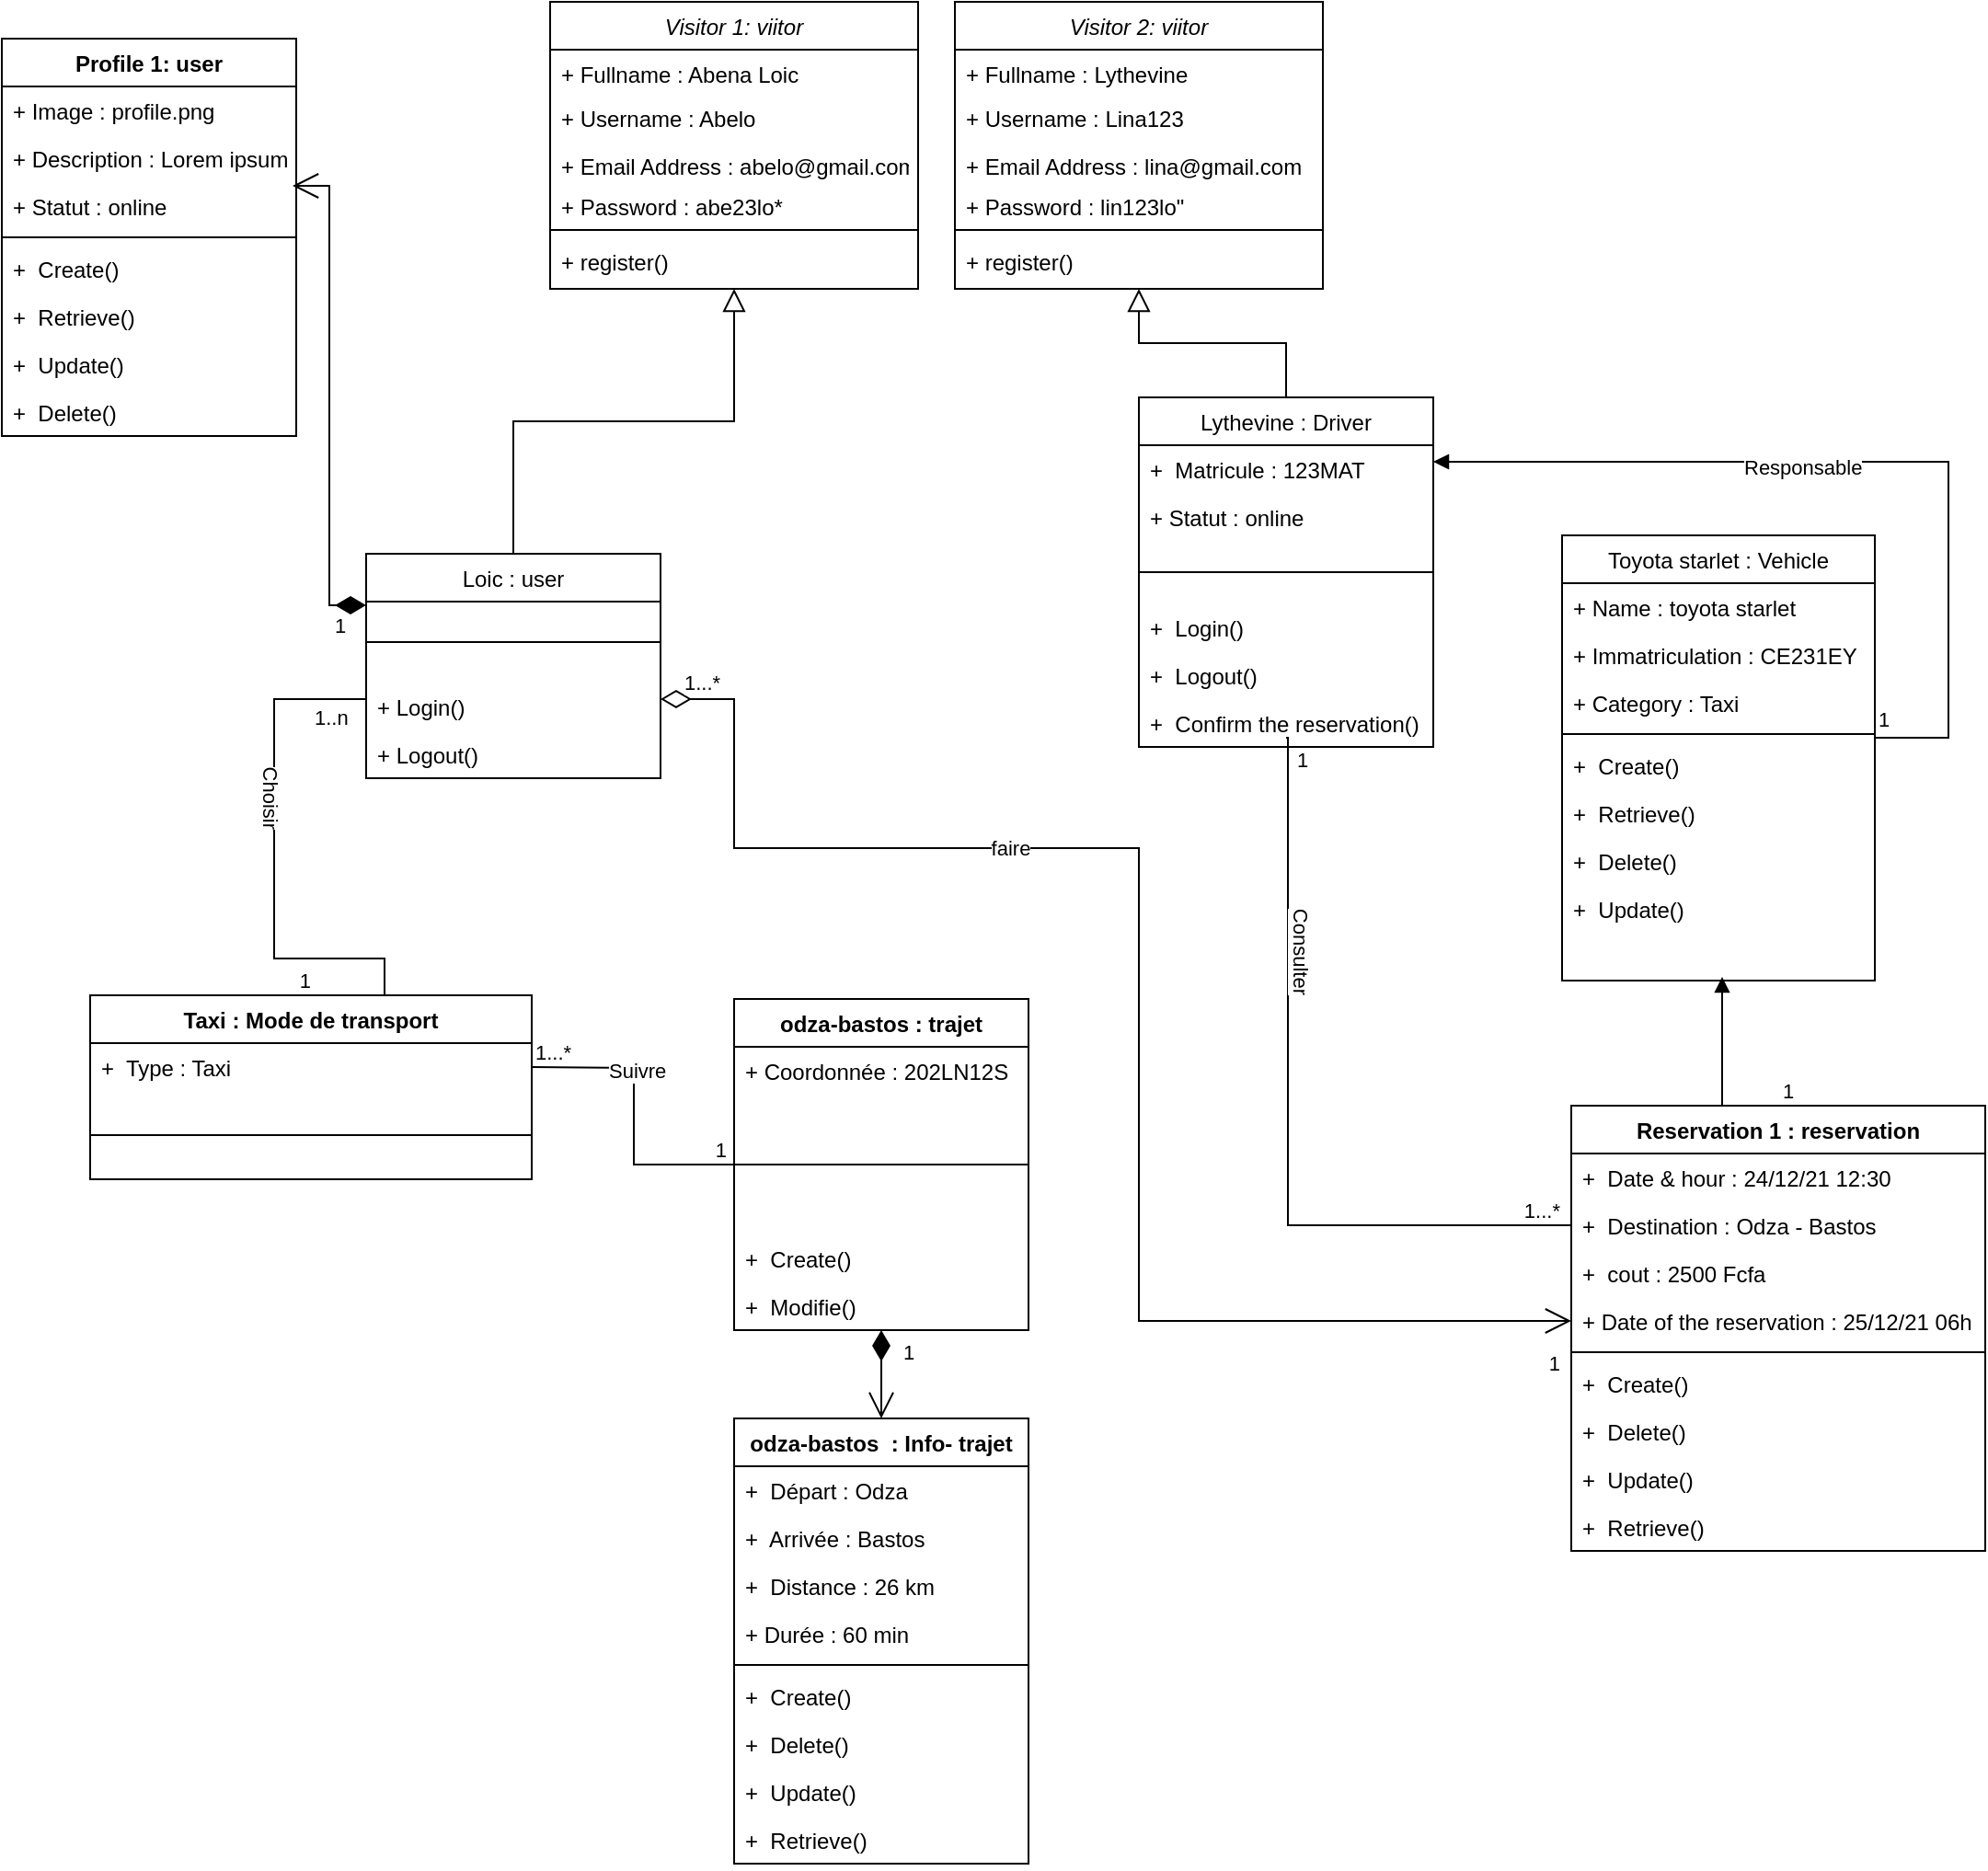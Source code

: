 <mxfile version="18.0.6" type="device"><diagram id="TKgW1neII43O2GFXmkSF" name="Page-1"><mxGraphModel dx="1108" dy="553" grid="1" gridSize="10" guides="1" tooltips="1" connect="1" arrows="1" fold="1" page="1" pageScale="1" pageWidth="827" pageHeight="1169" math="0" shadow="0"><root><mxCell id="0"/><mxCell id="1" parent="0"/><mxCell id="OXYO7yLGoxet0x1lUH0--1" value="Visitor 1: viitor" style="swimlane;fontStyle=2;align=center;verticalAlign=top;childLayout=stackLayout;horizontal=1;startSize=26;horizontalStack=0;resizeParent=1;resizeLast=0;collapsible=1;marginBottom=0;rounded=0;shadow=0;strokeWidth=1;" parent="1" vertex="1"><mxGeometry x="300" y="60" width="200" height="156" as="geometry"><mxRectangle x="230" y="140" width="160" height="26" as="alternateBounds"/></mxGeometry></mxCell><mxCell id="OXYO7yLGoxet0x1lUH0--2" value="+ Fullname : Abena Loic" style="text;align=left;verticalAlign=top;spacingLeft=4;spacingRight=4;overflow=hidden;rotatable=0;points=[[0,0.5],[1,0.5]];portConstraint=eastwest;" parent="OXYO7yLGoxet0x1lUH0--1" vertex="1"><mxGeometry y="26" width="200" height="24" as="geometry"/></mxCell><mxCell id="OXYO7yLGoxet0x1lUH0--3" value="+ Username : Abelo" style="text;align=left;verticalAlign=top;spacingLeft=4;spacingRight=4;overflow=hidden;rotatable=0;points=[[0,0.5],[1,0.5]];portConstraint=eastwest;rounded=0;shadow=0;html=0;" parent="OXYO7yLGoxet0x1lUH0--1" vertex="1"><mxGeometry y="50" width="200" height="26" as="geometry"/></mxCell><mxCell id="OXYO7yLGoxet0x1lUH0--4" value="+ Email Address : abelo@gmail.com" style="text;align=left;verticalAlign=top;spacingLeft=4;spacingRight=4;overflow=hidden;rotatable=0;points=[[0,0.5],[1,0.5]];portConstraint=eastwest;rounded=0;shadow=0;html=0;" parent="OXYO7yLGoxet0x1lUH0--1" vertex="1"><mxGeometry y="76" width="200" height="22" as="geometry"/></mxCell><mxCell id="OXYO7yLGoxet0x1lUH0--5" value="+ Password : abe23lo*" style="text;align=left;verticalAlign=top;spacingLeft=4;spacingRight=4;overflow=hidden;rotatable=0;points=[[0,0.5],[1,0.5]];portConstraint=eastwest;rounded=0;shadow=0;html=0;" parent="OXYO7yLGoxet0x1lUH0--1" vertex="1"><mxGeometry y="98" width="200" height="22" as="geometry"/></mxCell><mxCell id="OXYO7yLGoxet0x1lUH0--6" value="" style="line;html=1;strokeWidth=1;align=left;verticalAlign=middle;spacingTop=-1;spacingLeft=3;spacingRight=3;rotatable=0;labelPosition=right;points=[];portConstraint=eastwest;" parent="OXYO7yLGoxet0x1lUH0--1" vertex="1"><mxGeometry y="120" width="200" height="8" as="geometry"/></mxCell><mxCell id="OXYO7yLGoxet0x1lUH0--7" value="+ register()" style="text;align=left;verticalAlign=top;spacingLeft=4;spacingRight=4;overflow=hidden;rotatable=0;points=[[0,0.5],[1,0.5]];portConstraint=eastwest;" parent="OXYO7yLGoxet0x1lUH0--1" vertex="1"><mxGeometry y="128" width="200" height="26" as="geometry"/></mxCell><mxCell id="OXYO7yLGoxet0x1lUH0--8" value="Loic : user" style="swimlane;fontStyle=0;align=center;verticalAlign=top;childLayout=stackLayout;horizontal=1;startSize=26;horizontalStack=0;resizeParent=1;resizeLast=0;collapsible=1;marginBottom=0;rounded=0;shadow=0;strokeWidth=1;" parent="1" vertex="1"><mxGeometry x="200" y="360" width="160" height="122" as="geometry"><mxRectangle x="130" y="380" width="160" height="26" as="alternateBounds"/></mxGeometry></mxCell><mxCell id="OXYO7yLGoxet0x1lUH0--11" value="" style="line;html=1;strokeWidth=1;align=left;verticalAlign=middle;spacingTop=-1;spacingLeft=3;spacingRight=3;rotatable=0;labelPosition=right;points=[];portConstraint=eastwest;" parent="OXYO7yLGoxet0x1lUH0--8" vertex="1"><mxGeometry y="26" width="160" height="44" as="geometry"/></mxCell><mxCell id="OXYO7yLGoxet0x1lUH0--12" value="+ Login()" style="text;align=left;verticalAlign=top;spacingLeft=4;spacingRight=4;overflow=hidden;rotatable=0;points=[[0,0.5],[1,0.5]];portConstraint=eastwest;fontStyle=0;strokeWidth=0;" parent="OXYO7yLGoxet0x1lUH0--8" vertex="1"><mxGeometry y="70" width="160" height="26" as="geometry"/></mxCell><mxCell id="OXYO7yLGoxet0x1lUH0--13" value="+ Logout()" style="text;align=left;verticalAlign=top;spacingLeft=4;spacingRight=4;overflow=hidden;rotatable=0;points=[[0,0.5],[1,0.5]];portConstraint=eastwest;" parent="OXYO7yLGoxet0x1lUH0--8" vertex="1"><mxGeometry y="96" width="160" height="26" as="geometry"/></mxCell><mxCell id="OXYO7yLGoxet0x1lUH0--14" value="" style="endArrow=block;endSize=10;endFill=0;shadow=0;strokeWidth=1;rounded=0;edgeStyle=elbowEdgeStyle;elbow=vertical;" parent="1" source="OXYO7yLGoxet0x1lUH0--8" target="OXYO7yLGoxet0x1lUH0--1" edge="1"><mxGeometry width="160" relative="1" as="geometry"><mxPoint x="200" y="203" as="sourcePoint"/><mxPoint x="200" y="203" as="targetPoint"/></mxGeometry></mxCell><mxCell id="OXYO7yLGoxet0x1lUH0--15" value="Lythevine : Driver" style="swimlane;fontStyle=0;align=center;verticalAlign=top;childLayout=stackLayout;horizontal=1;startSize=26;horizontalStack=0;resizeParent=1;resizeLast=0;collapsible=1;marginBottom=0;rounded=0;shadow=0;strokeWidth=1;" parent="1" vertex="1"><mxGeometry x="620" y="275" width="160" height="190" as="geometry"><mxRectangle x="620" y="270" width="170" height="26" as="alternateBounds"/></mxGeometry></mxCell><mxCell id="OXYO7yLGoxet0x1lUH0--16" value="+  Matricule : 123MAT" style="text;strokeColor=none;fillColor=none;align=left;verticalAlign=top;spacingLeft=4;spacingRight=4;overflow=hidden;rotatable=0;points=[[0,0.5],[1,0.5]];portConstraint=eastwest;" parent="OXYO7yLGoxet0x1lUH0--15" vertex="1"><mxGeometry y="26" width="160" height="26" as="geometry"/></mxCell><mxCell id="OXYO7yLGoxet0x1lUH0--17" value="+ Statut : online" style="text;strokeColor=none;fillColor=none;align=left;verticalAlign=top;spacingLeft=4;spacingRight=4;overflow=hidden;rotatable=0;points=[[0,0.5],[1,0.5]];portConstraint=eastwest;" parent="OXYO7yLGoxet0x1lUH0--15" vertex="1"><mxGeometry y="52" width="160" height="26" as="geometry"/></mxCell><mxCell id="OXYO7yLGoxet0x1lUH0--18" value="" style="line;html=1;strokeWidth=1;align=left;verticalAlign=middle;spacingTop=-1;spacingLeft=3;spacingRight=3;rotatable=0;labelPosition=right;points=[];portConstraint=eastwest;" parent="OXYO7yLGoxet0x1lUH0--15" vertex="1"><mxGeometry y="78" width="160" height="34" as="geometry"/></mxCell><mxCell id="OXYO7yLGoxet0x1lUH0--19" value="+  Login()" style="text;strokeColor=none;fillColor=none;align=left;verticalAlign=top;spacingLeft=4;spacingRight=4;overflow=hidden;rotatable=0;points=[[0,0.5],[1,0.5]];portConstraint=eastwest;" parent="OXYO7yLGoxet0x1lUH0--15" vertex="1"><mxGeometry y="112" width="160" height="26" as="geometry"/></mxCell><mxCell id="OXYO7yLGoxet0x1lUH0--20" value="+  Logout()" style="text;strokeColor=none;fillColor=none;align=left;verticalAlign=top;spacingLeft=4;spacingRight=4;overflow=hidden;rotatable=0;points=[[0,0.5],[1,0.5]];portConstraint=eastwest;" parent="OXYO7yLGoxet0x1lUH0--15" vertex="1"><mxGeometry y="138" width="160" height="26" as="geometry"/></mxCell><mxCell id="OXYO7yLGoxet0x1lUH0--21" value="+  Confirm the reservation()" style="text;strokeColor=none;fillColor=none;align=left;verticalAlign=top;spacingLeft=4;spacingRight=4;overflow=hidden;rotatable=0;points=[[0,0.5],[1,0.5]];portConstraint=eastwest;" parent="OXYO7yLGoxet0x1lUH0--15" vertex="1"><mxGeometry y="164" width="160" height="26" as="geometry"/></mxCell><mxCell id="OXYO7yLGoxet0x1lUH0--22" value="" style="endArrow=block;endSize=10;endFill=0;shadow=0;strokeWidth=1;rounded=0;edgeStyle=elbowEdgeStyle;elbow=vertical;entryX=0.5;entryY=1;entryDx=0;entryDy=0;" parent="1" source="OXYO7yLGoxet0x1lUH0--15" target="6nQLQMiwPq6aATkQqMNQ-1" edge="1"><mxGeometry width="160" relative="1" as="geometry"><mxPoint x="210" y="373" as="sourcePoint"/><mxPoint x="310" y="271" as="targetPoint"/></mxGeometry></mxCell><mxCell id="OXYO7yLGoxet0x1lUH0--23" value="Toyota starlet : Vehicle" style="swimlane;fontStyle=0;align=center;verticalAlign=top;childLayout=stackLayout;horizontal=1;startSize=26;horizontalStack=0;resizeParent=1;resizeLast=0;collapsible=1;marginBottom=0;rounded=0;shadow=0;strokeWidth=1;" parent="1" vertex="1"><mxGeometry x="850" y="350" width="170" height="242" as="geometry"><mxRectangle x="550" y="140" width="160" height="26" as="alternateBounds"/></mxGeometry></mxCell><mxCell id="OXYO7yLGoxet0x1lUH0--24" value="+ Name : toyota starlet" style="text;align=left;verticalAlign=top;spacingLeft=4;spacingRight=4;overflow=hidden;rotatable=0;points=[[0,0.5],[1,0.5]];portConstraint=eastwest;" parent="OXYO7yLGoxet0x1lUH0--23" vertex="1"><mxGeometry y="26" width="170" height="26" as="geometry"/></mxCell><mxCell id="OXYO7yLGoxet0x1lUH0--25" value="+ Immatriculation : CE231EY" style="text;align=left;verticalAlign=top;spacingLeft=4;spacingRight=4;overflow=hidden;rotatable=0;points=[[0,0.5],[1,0.5]];portConstraint=eastwest;rounded=0;shadow=0;html=0;" parent="OXYO7yLGoxet0x1lUH0--23" vertex="1"><mxGeometry y="52" width="170" height="26" as="geometry"/></mxCell><mxCell id="OXYO7yLGoxet0x1lUH0--26" value="+ Category : Taxi" style="text;align=left;verticalAlign=top;spacingLeft=4;spacingRight=4;overflow=hidden;rotatable=0;points=[[0,0.5],[1,0.5]];portConstraint=eastwest;rounded=0;shadow=0;html=0;" parent="OXYO7yLGoxet0x1lUH0--23" vertex="1"><mxGeometry y="78" width="170" height="26" as="geometry"/></mxCell><mxCell id="OXYO7yLGoxet0x1lUH0--27" value="" style="line;html=1;strokeWidth=1;align=left;verticalAlign=middle;spacingTop=-1;spacingLeft=3;spacingRight=3;rotatable=0;labelPosition=right;points=[];portConstraint=eastwest;" parent="OXYO7yLGoxet0x1lUH0--23" vertex="1"><mxGeometry y="104" width="170" height="8" as="geometry"/></mxCell><mxCell id="OXYO7yLGoxet0x1lUH0--28" value="+  Create()" style="text;strokeColor=none;fillColor=none;align=left;verticalAlign=top;spacingLeft=4;spacingRight=4;overflow=hidden;rotatable=0;points=[[0,0.5],[1,0.5]];portConstraint=eastwest;" parent="OXYO7yLGoxet0x1lUH0--23" vertex="1"><mxGeometry y="112" width="170" height="26" as="geometry"/></mxCell><mxCell id="OXYO7yLGoxet0x1lUH0--30" value="+  Retrieve()" style="text;strokeColor=none;fillColor=none;align=left;verticalAlign=top;spacingLeft=4;spacingRight=4;overflow=hidden;rotatable=0;points=[[0,0.5],[1,0.5]];portConstraint=eastwest;" parent="OXYO7yLGoxet0x1lUH0--23" vertex="1"><mxGeometry y="138" width="170" height="26" as="geometry"/></mxCell><mxCell id="OXYO7yLGoxet0x1lUH0--31" value="+  Delete()" style="text;strokeColor=none;fillColor=none;align=left;verticalAlign=top;spacingLeft=4;spacingRight=4;overflow=hidden;rotatable=0;points=[[0,0.5],[1,0.5]];portConstraint=eastwest;" parent="OXYO7yLGoxet0x1lUH0--23" vertex="1"><mxGeometry y="164" width="170" height="26" as="geometry"/></mxCell><mxCell id="OXYO7yLGoxet0x1lUH0--32" value="+  Update()" style="text;strokeColor=none;fillColor=none;align=left;verticalAlign=top;spacingLeft=4;spacingRight=4;overflow=hidden;rotatable=0;points=[[0,0.5],[1,0.5]];portConstraint=eastwest;" parent="OXYO7yLGoxet0x1lUH0--23" vertex="1"><mxGeometry y="190" width="170" height="26" as="geometry"/></mxCell><mxCell id="OXYO7yLGoxet0x1lUH0--33" value="Profile 1: user&#10;" style="swimlane;fontStyle=1;align=center;verticalAlign=top;childLayout=stackLayout;horizontal=1;startSize=26;horizontalStack=0;resizeParent=1;resizeParentMax=0;resizeLast=0;collapsible=1;marginBottom=0;strokeWidth=1;" parent="1" vertex="1"><mxGeometry x="2" y="80" width="160" height="216" as="geometry"><mxRectangle x="50" y="200" width="70" height="26" as="alternateBounds"/></mxGeometry></mxCell><mxCell id="OXYO7yLGoxet0x1lUH0--34" value="+ Image : profile.png" style="text;strokeColor=none;fillColor=none;align=left;verticalAlign=top;spacingLeft=4;spacingRight=4;overflow=hidden;rotatable=0;points=[[0,0.5],[1,0.5]];portConstraint=eastwest;" parent="OXYO7yLGoxet0x1lUH0--33" vertex="1"><mxGeometry y="26" width="160" height="26" as="geometry"/></mxCell><mxCell id="OXYO7yLGoxet0x1lUH0--35" value="+ Description : Lorem ipsum" style="text;strokeColor=none;fillColor=none;align=left;verticalAlign=top;spacingLeft=4;spacingRight=4;overflow=hidden;rotatable=0;points=[[0,0.5],[1,0.5]];portConstraint=eastwest;" parent="OXYO7yLGoxet0x1lUH0--33" vertex="1"><mxGeometry y="52" width="160" height="26" as="geometry"/></mxCell><mxCell id="OXYO7yLGoxet0x1lUH0--36" value="+ Statut : online" style="text;strokeColor=none;fillColor=none;align=left;verticalAlign=top;spacingLeft=4;spacingRight=4;overflow=hidden;rotatable=0;points=[[0,0.5],[1,0.5]];portConstraint=eastwest;" parent="OXYO7yLGoxet0x1lUH0--33" vertex="1"><mxGeometry y="78" width="160" height="26" as="geometry"/></mxCell><mxCell id="OXYO7yLGoxet0x1lUH0--37" value="" style="line;strokeWidth=1;fillColor=none;align=left;verticalAlign=middle;spacingTop=-1;spacingLeft=3;spacingRight=3;rotatable=0;labelPosition=right;points=[];portConstraint=eastwest;" parent="OXYO7yLGoxet0x1lUH0--33" vertex="1"><mxGeometry y="104" width="160" height="8" as="geometry"/></mxCell><mxCell id="OXYO7yLGoxet0x1lUH0--38" value="+  Create()" style="text;strokeColor=none;fillColor=none;align=left;verticalAlign=top;spacingLeft=4;spacingRight=4;overflow=hidden;rotatable=0;points=[[0,0.5],[1,0.5]];portConstraint=eastwest;" parent="OXYO7yLGoxet0x1lUH0--33" vertex="1"><mxGeometry y="112" width="160" height="26" as="geometry"/></mxCell><mxCell id="OXYO7yLGoxet0x1lUH0--39" value="+  Retrieve()" style="text;strokeColor=none;fillColor=none;align=left;verticalAlign=top;spacingLeft=4;spacingRight=4;overflow=hidden;rotatable=0;points=[[0,0.5],[1,0.5]];portConstraint=eastwest;" parent="OXYO7yLGoxet0x1lUH0--33" vertex="1"><mxGeometry y="138" width="160" height="26" as="geometry"/></mxCell><mxCell id="OXYO7yLGoxet0x1lUH0--40" value="+  Update()" style="text;strokeColor=none;fillColor=none;align=left;verticalAlign=top;spacingLeft=4;spacingRight=4;overflow=hidden;rotatable=0;points=[[0,0.5],[1,0.5]];portConstraint=eastwest;" parent="OXYO7yLGoxet0x1lUH0--33" vertex="1"><mxGeometry y="164" width="160" height="26" as="geometry"/></mxCell><mxCell id="OXYO7yLGoxet0x1lUH0--41" value="+  Delete()" style="text;strokeColor=none;fillColor=none;align=left;verticalAlign=top;spacingLeft=4;spacingRight=4;overflow=hidden;rotatable=0;points=[[0,0.5],[1,0.5]];portConstraint=eastwest;" parent="OXYO7yLGoxet0x1lUH0--33" vertex="1"><mxGeometry y="190" width="160" height="26" as="geometry"/></mxCell><mxCell id="OXYO7yLGoxet0x1lUH0--42" value="1" style="endArrow=open;html=1;endSize=12;startArrow=diamondThin;startSize=14;startFill=1;edgeStyle=orthogonalEdgeStyle;align=left;verticalAlign=bottom;rounded=0;" parent="1" source="OXYO7yLGoxet0x1lUH0--11" edge="1"><mxGeometry x="-0.855" y="20" relative="1" as="geometry"><mxPoint x="180" y="388" as="sourcePoint"/><mxPoint x="160" y="160" as="targetPoint"/><Array as="points"><mxPoint x="180" y="388"/><mxPoint x="180" y="160"/></Array><mxPoint as="offset"/></mxGeometry></mxCell><mxCell id="OXYO7yLGoxet0x1lUH0--43" value="odza-bastos  : Info- trajet" style="swimlane;fontStyle=1;align=center;verticalAlign=top;childLayout=stackLayout;horizontal=1;startSize=26;horizontalStack=0;resizeParent=1;resizeParentMax=0;resizeLast=0;collapsible=1;marginBottom=0;strokeWidth=1;" parent="1" vertex="1"><mxGeometry x="400" y="830" width="160" height="242" as="geometry"/></mxCell><mxCell id="OXYO7yLGoxet0x1lUH0--44" value="+  Départ : Odza" style="text;strokeColor=none;fillColor=none;align=left;verticalAlign=top;spacingLeft=4;spacingRight=4;overflow=hidden;rotatable=0;points=[[0,0.5],[1,0.5]];portConstraint=eastwest;" parent="OXYO7yLGoxet0x1lUH0--43" vertex="1"><mxGeometry y="26" width="160" height="26" as="geometry"/></mxCell><mxCell id="OXYO7yLGoxet0x1lUH0--45" value="+  Arrivée : Bastos" style="text;strokeColor=none;fillColor=none;align=left;verticalAlign=top;spacingLeft=4;spacingRight=4;overflow=hidden;rotatable=0;points=[[0,0.5],[1,0.5]];portConstraint=eastwest;" parent="OXYO7yLGoxet0x1lUH0--43" vertex="1"><mxGeometry y="52" width="160" height="26" as="geometry"/></mxCell><mxCell id="OXYO7yLGoxet0x1lUH0--46" value="+  Distance : 26 km" style="text;strokeColor=none;fillColor=none;align=left;verticalAlign=top;spacingLeft=4;spacingRight=4;overflow=hidden;rotatable=0;points=[[0,0.5],[1,0.5]];portConstraint=eastwest;" parent="OXYO7yLGoxet0x1lUH0--43" vertex="1"><mxGeometry y="78" width="160" height="26" as="geometry"/></mxCell><mxCell id="OXYO7yLGoxet0x1lUH0--47" value="+ Durée : 60 min" style="text;strokeColor=none;fillColor=none;align=left;verticalAlign=top;spacingLeft=4;spacingRight=4;overflow=hidden;rotatable=0;points=[[0,0.5],[1,0.5]];portConstraint=eastwest;" parent="OXYO7yLGoxet0x1lUH0--43" vertex="1"><mxGeometry y="104" width="160" height="26" as="geometry"/></mxCell><mxCell id="OXYO7yLGoxet0x1lUH0--48" value="" style="line;strokeWidth=1;fillColor=none;align=left;verticalAlign=middle;spacingTop=-1;spacingLeft=3;spacingRight=3;rotatable=0;labelPosition=right;points=[];portConstraint=eastwest;" parent="OXYO7yLGoxet0x1lUH0--43" vertex="1"><mxGeometry y="130" width="160" height="8" as="geometry"/></mxCell><mxCell id="OXYO7yLGoxet0x1lUH0--49" value="+  Create()" style="text;strokeColor=none;fillColor=none;align=left;verticalAlign=top;spacingLeft=4;spacingRight=4;overflow=hidden;rotatable=0;points=[[0,0.5],[1,0.5]];portConstraint=eastwest;" parent="OXYO7yLGoxet0x1lUH0--43" vertex="1"><mxGeometry y="138" width="160" height="26" as="geometry"/></mxCell><mxCell id="OXYO7yLGoxet0x1lUH0--50" value="+  Delete()" style="text;strokeColor=none;fillColor=none;align=left;verticalAlign=top;spacingLeft=4;spacingRight=4;overflow=hidden;rotatable=0;points=[[0,0.5],[1,0.5]];portConstraint=eastwest;" parent="OXYO7yLGoxet0x1lUH0--43" vertex="1"><mxGeometry y="164" width="160" height="26" as="geometry"/></mxCell><mxCell id="OXYO7yLGoxet0x1lUH0--51" value="+  Update()" style="text;strokeColor=none;fillColor=none;align=left;verticalAlign=top;spacingLeft=4;spacingRight=4;overflow=hidden;rotatable=0;points=[[0,0.5],[1,0.5]];portConstraint=eastwest;" parent="OXYO7yLGoxet0x1lUH0--43" vertex="1"><mxGeometry y="190" width="160" height="26" as="geometry"/></mxCell><mxCell id="OXYO7yLGoxet0x1lUH0--52" value="+  Retrieve()" style="text;strokeColor=none;fillColor=none;align=left;verticalAlign=top;spacingLeft=4;spacingRight=4;overflow=hidden;rotatable=0;points=[[0,0.5],[1,0.5]];portConstraint=eastwest;" parent="OXYO7yLGoxet0x1lUH0--43" vertex="1"><mxGeometry y="216" width="160" height="26" as="geometry"/></mxCell><mxCell id="OXYO7yLGoxet0x1lUH0--53" value="Responsable" style="endArrow=block;endFill=1;html=1;edgeStyle=orthogonalEdgeStyle;align=left;verticalAlign=top;rounded=0;exitX=1;exitY=1.038;exitDx=0;exitDy=0;exitPerimeter=0;" parent="1" edge="1"><mxGeometry x="0.293" y="-10" relative="1" as="geometry"><mxPoint x="1020" y="458.988" as="sourcePoint"/><mxPoint x="780" y="310" as="targetPoint"/><Array as="points"><mxPoint x="1020" y="460"/><mxPoint x="1060" y="460"/><mxPoint x="1060" y="310"/></Array><mxPoint as="offset"/></mxGeometry></mxCell><mxCell id="OXYO7yLGoxet0x1lUH0--54" value="1" style="edgeLabel;resizable=0;html=1;align=left;verticalAlign=bottom;strokeWidth=1;" parent="OXYO7yLGoxet0x1lUH0--53" connectable="0" vertex="1"><mxGeometry x="-1" relative="1" as="geometry"/></mxCell><mxCell id="OXYO7yLGoxet0x1lUH0--55" value="Reservation 1 : reservation" style="swimlane;fontStyle=1;align=center;verticalAlign=top;childLayout=stackLayout;horizontal=1;startSize=26;horizontalStack=0;resizeParent=1;resizeParentMax=0;resizeLast=0;collapsible=1;marginBottom=0;strokeWidth=1;" parent="1" vertex="1"><mxGeometry x="855" y="660" width="225" height="242" as="geometry"/></mxCell><mxCell id="OXYO7yLGoxet0x1lUH0--56" value="+  Date &amp; hour : 24/12/21 12:30" style="text;strokeColor=none;fillColor=none;align=left;verticalAlign=top;spacingLeft=4;spacingRight=4;overflow=hidden;rotatable=0;points=[[0,0.5],[1,0.5]];portConstraint=eastwest;" parent="OXYO7yLGoxet0x1lUH0--55" vertex="1"><mxGeometry y="26" width="225" height="26" as="geometry"/></mxCell><mxCell id="OXYO7yLGoxet0x1lUH0--57" value="+  Destination : Odza - Bastos" style="text;strokeColor=none;fillColor=none;align=left;verticalAlign=top;spacingLeft=4;spacingRight=4;overflow=hidden;rotatable=0;points=[[0,0.5],[1,0.5]];portConstraint=eastwest;" parent="OXYO7yLGoxet0x1lUH0--55" vertex="1"><mxGeometry y="52" width="225" height="26" as="geometry"/></mxCell><mxCell id="OXYO7yLGoxet0x1lUH0--58" value="+  cout : 2500 Fcfa " style="text;strokeColor=none;fillColor=none;align=left;verticalAlign=top;spacingLeft=4;spacingRight=4;overflow=hidden;rotatable=0;points=[[0,0.5],[1,0.5]];portConstraint=eastwest;" parent="OXYO7yLGoxet0x1lUH0--55" vertex="1"><mxGeometry y="78" width="225" height="26" as="geometry"/></mxCell><mxCell id="OXYO7yLGoxet0x1lUH0--59" value="+ Date of the reservation : 25/12/21 06h" style="text;strokeColor=none;fillColor=none;align=left;verticalAlign=top;spacingLeft=4;spacingRight=4;overflow=hidden;rotatable=0;points=[[0,0.5],[1,0.5]];portConstraint=eastwest;" parent="OXYO7yLGoxet0x1lUH0--55" vertex="1"><mxGeometry y="104" width="225" height="26" as="geometry"/></mxCell><mxCell id="OXYO7yLGoxet0x1lUH0--60" value="" style="line;strokeWidth=1;fillColor=none;align=left;verticalAlign=middle;spacingTop=-1;spacingLeft=3;spacingRight=3;rotatable=0;labelPosition=right;points=[];portConstraint=eastwest;" parent="OXYO7yLGoxet0x1lUH0--55" vertex="1"><mxGeometry y="130" width="225" height="8" as="geometry"/></mxCell><mxCell id="OXYO7yLGoxet0x1lUH0--61" value="+  Create()" style="text;strokeColor=none;fillColor=none;align=left;verticalAlign=top;spacingLeft=4;spacingRight=4;overflow=hidden;rotatable=0;points=[[0,0.5],[1,0.5]];portConstraint=eastwest;" parent="OXYO7yLGoxet0x1lUH0--55" vertex="1"><mxGeometry y="138" width="225" height="26" as="geometry"/></mxCell><mxCell id="OXYO7yLGoxet0x1lUH0--62" value="+  Delete()" style="text;strokeColor=none;fillColor=none;align=left;verticalAlign=top;spacingLeft=4;spacingRight=4;overflow=hidden;rotatable=0;points=[[0,0.5],[1,0.5]];portConstraint=eastwest;" parent="OXYO7yLGoxet0x1lUH0--55" vertex="1"><mxGeometry y="164" width="225" height="26" as="geometry"/></mxCell><mxCell id="OXYO7yLGoxet0x1lUH0--63" value="+  Update()" style="text;strokeColor=none;fillColor=none;align=left;verticalAlign=top;spacingLeft=4;spacingRight=4;overflow=hidden;rotatable=0;points=[[0,0.5],[1,0.5]];portConstraint=eastwest;" parent="OXYO7yLGoxet0x1lUH0--55" vertex="1"><mxGeometry y="190" width="225" height="26" as="geometry"/></mxCell><mxCell id="OXYO7yLGoxet0x1lUH0--64" value="+  Retrieve()" style="text;strokeColor=none;fillColor=none;align=left;verticalAlign=top;spacingLeft=4;spacingRight=4;overflow=hidden;rotatable=0;points=[[0,0.5],[1,0.5]];portConstraint=eastwest;" parent="OXYO7yLGoxet0x1lUH0--55" vertex="1"><mxGeometry y="216" width="225" height="26" as="geometry"/></mxCell><mxCell id="OXYO7yLGoxet0x1lUH0--65" value="faire" style="endArrow=open;html=1;endSize=12;startArrow=diamondThin;startSize=14;startFill=0;edgeStyle=orthogonalEdgeStyle;rounded=0;entryX=0;entryY=0.5;entryDx=0;entryDy=0;" parent="1" edge="1"><mxGeometry x="-0.349" relative="1" as="geometry"><mxPoint x="360" y="439" as="sourcePoint"/><mxPoint x="855" y="777" as="targetPoint"/><Array as="points"><mxPoint x="400" y="439"/><mxPoint x="400" y="520"/><mxPoint x="620" y="520"/><mxPoint x="620" y="777"/></Array><mxPoint as="offset"/></mxGeometry></mxCell><mxCell id="OXYO7yLGoxet0x1lUH0--66" value="1..n" style="edgeLabel;resizable=0;html=1;align=left;verticalAlign=top;rotation=0;" parent="OXYO7yLGoxet0x1lUH0--65" connectable="0" vertex="1"><mxGeometry x="-1" relative="1" as="geometry"><mxPoint x="-190" y="-3" as="offset"/></mxGeometry></mxCell><mxCell id="OXYO7yLGoxet0x1lUH0--67" value="1" style="edgeLabel;resizable=0;html=1;align=right;verticalAlign=top;" parent="OXYO7yLGoxet0x1lUH0--65" connectable="0" vertex="1"><mxGeometry x="1" relative="1" as="geometry"><mxPoint x="-6" y="10" as="offset"/></mxGeometry></mxCell><mxCell id="OXYO7yLGoxet0x1lUH0--68" value="Taxi : Mode de transport" style="swimlane;fontStyle=1;align=center;verticalAlign=top;childLayout=stackLayout;horizontal=1;startSize=26;horizontalStack=0;resizeParent=1;resizeParentMax=0;resizeLast=0;collapsible=1;marginBottom=0;strokeWidth=1;" parent="1" vertex="1"><mxGeometry x="50" y="600" width="240" height="100" as="geometry"/></mxCell><mxCell id="OXYO7yLGoxet0x1lUH0--69" value="+  Type : Taxi" style="text;strokeColor=none;fillColor=none;align=left;verticalAlign=top;spacingLeft=4;spacingRight=4;overflow=hidden;rotatable=0;points=[[0,0.5],[1,0.5]];portConstraint=eastwest;" parent="OXYO7yLGoxet0x1lUH0--68" vertex="1"><mxGeometry y="26" width="240" height="26" as="geometry"/></mxCell><mxCell id="OXYO7yLGoxet0x1lUH0--70" value="" style="line;strokeWidth=1;fillColor=none;align=left;verticalAlign=middle;spacingTop=-1;spacingLeft=3;spacingRight=3;rotatable=0;labelPosition=right;points=[];portConstraint=eastwest;" parent="OXYO7yLGoxet0x1lUH0--68" vertex="1"><mxGeometry y="52" width="240" height="48" as="geometry"/></mxCell><mxCell id="OXYO7yLGoxet0x1lUH0--71" value="odza-bastos : trajet" style="swimlane;fontStyle=1;align=center;verticalAlign=top;childLayout=stackLayout;horizontal=1;startSize=26;horizontalStack=0;resizeParent=1;resizeParentMax=0;resizeLast=0;collapsible=1;marginBottom=0;strokeWidth=1;" parent="1" vertex="1"><mxGeometry x="400" y="602" width="160" height="180" as="geometry"/></mxCell><mxCell id="OXYO7yLGoxet0x1lUH0--72" value="+ Coordonnée : 202LN12S" style="text;strokeColor=none;fillColor=none;align=left;verticalAlign=top;spacingLeft=4;spacingRight=4;overflow=hidden;rotatable=0;points=[[0,0.5],[1,0.5]];portConstraint=eastwest;" parent="OXYO7yLGoxet0x1lUH0--71" vertex="1"><mxGeometry y="26" width="160" height="26" as="geometry"/></mxCell><mxCell id="OXYO7yLGoxet0x1lUH0--73" value="" style="line;strokeWidth=1;fillColor=none;align=left;verticalAlign=middle;spacingTop=-1;spacingLeft=3;spacingRight=3;rotatable=0;labelPosition=right;points=[];portConstraint=eastwest;" parent="OXYO7yLGoxet0x1lUH0--71" vertex="1"><mxGeometry y="52" width="160" height="76" as="geometry"/></mxCell><mxCell id="OXYO7yLGoxet0x1lUH0--74" value="+  Create()" style="text;strokeColor=none;fillColor=none;align=left;verticalAlign=top;spacingLeft=4;spacingRight=4;overflow=hidden;rotatable=0;points=[[0,0.5],[1,0.5]];portConstraint=eastwest;" parent="OXYO7yLGoxet0x1lUH0--71" vertex="1"><mxGeometry y="128" width="160" height="26" as="geometry"/></mxCell><mxCell id="OXYO7yLGoxet0x1lUH0--75" value="+  Modifie()" style="text;strokeColor=none;fillColor=none;align=left;verticalAlign=top;spacingLeft=4;spacingRight=4;overflow=hidden;rotatable=0;points=[[0,0.5],[1,0.5]];portConstraint=eastwest;" parent="OXYO7yLGoxet0x1lUH0--71" vertex="1"><mxGeometry y="154" width="160" height="26" as="geometry"/></mxCell><mxCell id="OXYO7yLGoxet0x1lUH0--76" value="" style="endArrow=none;html=1;edgeStyle=orthogonalEdgeStyle;rounded=0;entryX=0.5;entryY=0;entryDx=0;entryDy=0;" parent="1" target="OXYO7yLGoxet0x1lUH0--68" edge="1"><mxGeometry relative="1" as="geometry"><mxPoint x="200" y="440" as="sourcePoint"/><mxPoint x="640" y="510" as="targetPoint"/><Array as="points"><mxPoint x="200" y="439"/><mxPoint x="150" y="439"/><mxPoint x="150" y="580"/><mxPoint x="210" y="580"/></Array></mxGeometry></mxCell><mxCell id="OXYO7yLGoxet0x1lUH0--77" value="1...*" style="edgeLabel;resizable=0;html=1;align=left;verticalAlign=bottom;" parent="OXYO7yLGoxet0x1lUH0--76" connectable="0" vertex="1"><mxGeometry x="-1" relative="1" as="geometry"><mxPoint x="171" y="-2" as="offset"/></mxGeometry></mxCell><mxCell id="OXYO7yLGoxet0x1lUH0--78" value="1" style="edgeLabel;resizable=0;html=1;align=right;verticalAlign=bottom;" parent="OXYO7yLGoxet0x1lUH0--76" connectable="0" vertex="1"><mxGeometry x="1" relative="1" as="geometry"/></mxCell><mxCell id="OXYO7yLGoxet0x1lUH0--79" value="Choisir" style="edgeLabel;resizable=0;html=1;align=right;verticalAlign=bottom;rotation=90;" parent="OXYO7yLGoxet0x1lUH0--76" connectable="0" vertex="1"><mxGeometry x="1" relative="1" as="geometry"><mxPoint x="-30" y="-90" as="offset"/></mxGeometry></mxCell><mxCell id="OXYO7yLGoxet0x1lUH0--80" value="" style="endArrow=none;html=1;edgeStyle=orthogonalEdgeStyle;rounded=0;exitX=1;exitY=0.5;exitDx=0;exitDy=0;entryX=0;entryY=0.5;entryDx=0;entryDy=0;" parent="1" target="OXYO7yLGoxet0x1lUH0--71" edge="1"><mxGeometry relative="1" as="geometry"><mxPoint x="290" y="639" as="sourcePoint"/><mxPoint x="390" y="665" as="targetPoint"/></mxGeometry></mxCell><mxCell id="OXYO7yLGoxet0x1lUH0--81" value="1...*" style="edgeLabel;resizable=0;html=1;align=left;verticalAlign=bottom;" parent="OXYO7yLGoxet0x1lUH0--80" connectable="0" vertex="1"><mxGeometry x="-1" relative="1" as="geometry"/></mxCell><mxCell id="OXYO7yLGoxet0x1lUH0--82" value="1" style="edgeLabel;resizable=0;html=1;align=right;verticalAlign=bottom;" parent="OXYO7yLGoxet0x1lUH0--80" connectable="0" vertex="1"><mxGeometry x="1" relative="1" as="geometry"><mxPoint x="-3" as="offset"/></mxGeometry></mxCell><mxCell id="OXYO7yLGoxet0x1lUH0--83" value="Suivre" style="edgeLabel;resizable=0;html=1;align=left;verticalAlign=bottom;" parent="OXYO7yLGoxet0x1lUH0--80" connectable="0" vertex="1"><mxGeometry x="-1" relative="1" as="geometry"><mxPoint x="40" y="10" as="offset"/></mxGeometry></mxCell><mxCell id="OXYO7yLGoxet0x1lUH0--84" value="1" style="endArrow=open;html=1;endSize=12;startArrow=diamondThin;startSize=14;startFill=1;edgeStyle=orthogonalEdgeStyle;align=left;verticalAlign=bottom;rounded=0;exitX=0.5;exitY=1;exitDx=0;exitDy=0;entryX=0.5;entryY=0;entryDx=0;entryDy=0;" parent="1" source="OXYO7yLGoxet0x1lUH0--71" target="OXYO7yLGoxet0x1lUH0--43" edge="1"><mxGeometry x="-0.154" y="10" relative="1" as="geometry"><mxPoint x="480" y="570" as="sourcePoint"/><mxPoint x="640" y="570" as="targetPoint"/><mxPoint as="offset"/></mxGeometry></mxCell><mxCell id="OXYO7yLGoxet0x1lUH0--85" value="" style="endArrow=block;endFill=1;html=1;edgeStyle=orthogonalEdgeStyle;align=left;verticalAlign=top;rounded=0;exitX=0.5;exitY=0;exitDx=0;exitDy=0;" parent="1" source="OXYO7yLGoxet0x1lUH0--55" edge="1"><mxGeometry x="-1" relative="1" as="geometry"><mxPoint x="865" y="630" as="sourcePoint"/><mxPoint x="937" y="590" as="targetPoint"/><Array as="points"><mxPoint x="937" y="660"/></Array></mxGeometry></mxCell><mxCell id="OXYO7yLGoxet0x1lUH0--86" value="1" style="edgeLabel;resizable=0;html=1;align=left;verticalAlign=bottom;" parent="OXYO7yLGoxet0x1lUH0--85" connectable="0" vertex="1"><mxGeometry x="-1" relative="1" as="geometry"/></mxCell><mxCell id="OXYO7yLGoxet0x1lUH0--87" value="" style="endArrow=none;html=1;edgeStyle=orthogonalEdgeStyle;rounded=0;entryX=0;entryY=0.5;entryDx=0;entryDy=0;" parent="1" target="OXYO7yLGoxet0x1lUH0--57" edge="1"><mxGeometry relative="1" as="geometry"><mxPoint x="700" y="460" as="sourcePoint"/><mxPoint x="810" y="510" as="targetPoint"/><Array as="points"><mxPoint x="701" y="460"/><mxPoint x="701" y="725"/></Array></mxGeometry></mxCell><mxCell id="OXYO7yLGoxet0x1lUH0--88" value="1" style="edgeLabel;resizable=0;html=1;align=left;verticalAlign=bottom;" parent="OXYO7yLGoxet0x1lUH0--87" connectable="0" vertex="1"><mxGeometry x="-1" relative="1" as="geometry"><mxPoint x="4" y="20" as="offset"/></mxGeometry></mxCell><mxCell id="OXYO7yLGoxet0x1lUH0--89" value="1...*" style="edgeLabel;resizable=0;html=1;align=right;verticalAlign=bottom;" parent="OXYO7yLGoxet0x1lUH0--87" connectable="0" vertex="1"><mxGeometry x="1" relative="1" as="geometry"><mxPoint x="-6" as="offset"/></mxGeometry></mxCell><mxCell id="OXYO7yLGoxet0x1lUH0--90" value="Consulter" style="edgeLabel;resizable=0;html=1;align=right;verticalAlign=bottom;rotation=90;" parent="OXYO7yLGoxet0x1lUH0--87" connectable="0" vertex="1"><mxGeometry x="1" relative="1" as="geometry"><mxPoint x="-155" y="-125" as="offset"/></mxGeometry></mxCell><mxCell id="6nQLQMiwPq6aATkQqMNQ-1" value="Visitor 2: viitor" style="swimlane;fontStyle=2;align=center;verticalAlign=top;childLayout=stackLayout;horizontal=1;startSize=26;horizontalStack=0;resizeParent=1;resizeLast=0;collapsible=1;marginBottom=0;rounded=0;shadow=0;strokeWidth=1;" vertex="1" parent="1"><mxGeometry x="520" y="60" width="200" height="156" as="geometry"><mxRectangle x="230" y="140" width="160" height="26" as="alternateBounds"/></mxGeometry></mxCell><mxCell id="6nQLQMiwPq6aATkQqMNQ-2" value="+ Fullname : Lythevine" style="text;align=left;verticalAlign=top;spacingLeft=4;spacingRight=4;overflow=hidden;rotatable=0;points=[[0,0.5],[1,0.5]];portConstraint=eastwest;" vertex="1" parent="6nQLQMiwPq6aATkQqMNQ-1"><mxGeometry y="26" width="200" height="24" as="geometry"/></mxCell><mxCell id="6nQLQMiwPq6aATkQqMNQ-3" value="+ Username : Lina123" style="text;align=left;verticalAlign=top;spacingLeft=4;spacingRight=4;overflow=hidden;rotatable=0;points=[[0,0.5],[1,0.5]];portConstraint=eastwest;rounded=0;shadow=0;html=0;" vertex="1" parent="6nQLQMiwPq6aATkQqMNQ-1"><mxGeometry y="50" width="200" height="26" as="geometry"/></mxCell><mxCell id="6nQLQMiwPq6aATkQqMNQ-4" value="+ Email Address : lina@gmail.com" style="text;align=left;verticalAlign=top;spacingLeft=4;spacingRight=4;overflow=hidden;rotatable=0;points=[[0,0.5],[1,0.5]];portConstraint=eastwest;rounded=0;shadow=0;html=0;" vertex="1" parent="6nQLQMiwPq6aATkQqMNQ-1"><mxGeometry y="76" width="200" height="22" as="geometry"/></mxCell><mxCell id="6nQLQMiwPq6aATkQqMNQ-5" value="+ Password : lin123lo&quot;" style="text;align=left;verticalAlign=top;spacingLeft=4;spacingRight=4;overflow=hidden;rotatable=0;points=[[0,0.5],[1,0.5]];portConstraint=eastwest;rounded=0;shadow=0;html=0;" vertex="1" parent="6nQLQMiwPq6aATkQqMNQ-1"><mxGeometry y="98" width="200" height="22" as="geometry"/></mxCell><mxCell id="6nQLQMiwPq6aATkQqMNQ-6" value="" style="line;html=1;strokeWidth=1;align=left;verticalAlign=middle;spacingTop=-1;spacingLeft=3;spacingRight=3;rotatable=0;labelPosition=right;points=[];portConstraint=eastwest;" vertex="1" parent="6nQLQMiwPq6aATkQqMNQ-1"><mxGeometry y="120" width="200" height="8" as="geometry"/></mxCell><mxCell id="6nQLQMiwPq6aATkQqMNQ-7" value="+ register()" style="text;align=left;verticalAlign=top;spacingLeft=4;spacingRight=4;overflow=hidden;rotatable=0;points=[[0,0.5],[1,0.5]];portConstraint=eastwest;" vertex="1" parent="6nQLQMiwPq6aATkQqMNQ-1"><mxGeometry y="128" width="200" height="26" as="geometry"/></mxCell></root></mxGraphModel></diagram></mxfile>
